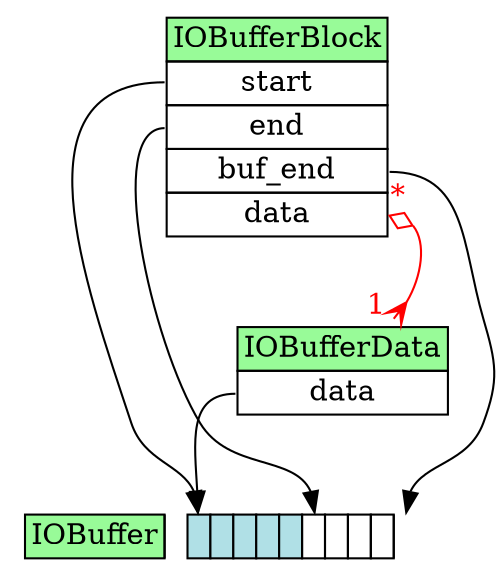 digraph {
  IOBufferBlock [shape=plaintext,label=< <TABLE BORDER="0" CELLBORDER="1" CELLSPACING="0">
      <TR><TD BGCOLOR="palegreen" port="name">\N</TD></TR>
      <TR><TD port="start">start</TD></TR>
      <TR><TD port="end">end</TD></TR>
      <TR><TD port="buf_end">buf_end</TD></TR>
      <TR><TD port="data">data</TD></TR>
      </TABLE> >
   ]

  IOBufferData [shape=plaintext, label=< <TABLE BORDER="0" CELLBORDER="1" CELLSPACING="0">
      <TR><TD BGCOLOR="palegreen" port="name">\N</TD></TR>
      <TR><TD port="data">data</TD></TR>
      </TABLE> >
   ]

  IOBuffer [shape=plaintext, label=< <TABLE BORDER="0" CELLBORDER="1" CELLSPACING="0">
      <TR>
        <TD BGCOLOR="palegreen">\N</TD>
        <TD sides="l"> </TD>
        <TD port="start" BGCOLOR="powderblue"> </TD>
        <TD BGCOLOR="powderblue"> </TD>
        <TD BGCOLOR="powderblue"> </TD>
        <TD BGCOLOR="powderblue"> </TD>
        <TD BGCOLOR="powderblue"> </TD>
        <TD port="end"> </TD>
        <TD> </TD>
        <TD> </TD>
        <TD> </TD>
        <TD port="buf_end" sides="l"> </TD>
      </TR>
    </TABLE> >
  ]

  IOBufferData:data -> IOBuffer:start
  IOBufferBlock:data:e -> IOBufferData:ne [dir=both,arrowhead=crow,arrowtail=odiamond,
    taillabel="*",headlabel="1",
    labelangle="90",labeldistance="1",labelfontcolor="red",color="red"
  ]
  IOBufferBlock:start:w -> IOBuffer:start
  IOBufferBlock:end:w -> IOBuffer:end
  IOBufferBlock:buf_end:e -> IOBuffer:buf_end
}

